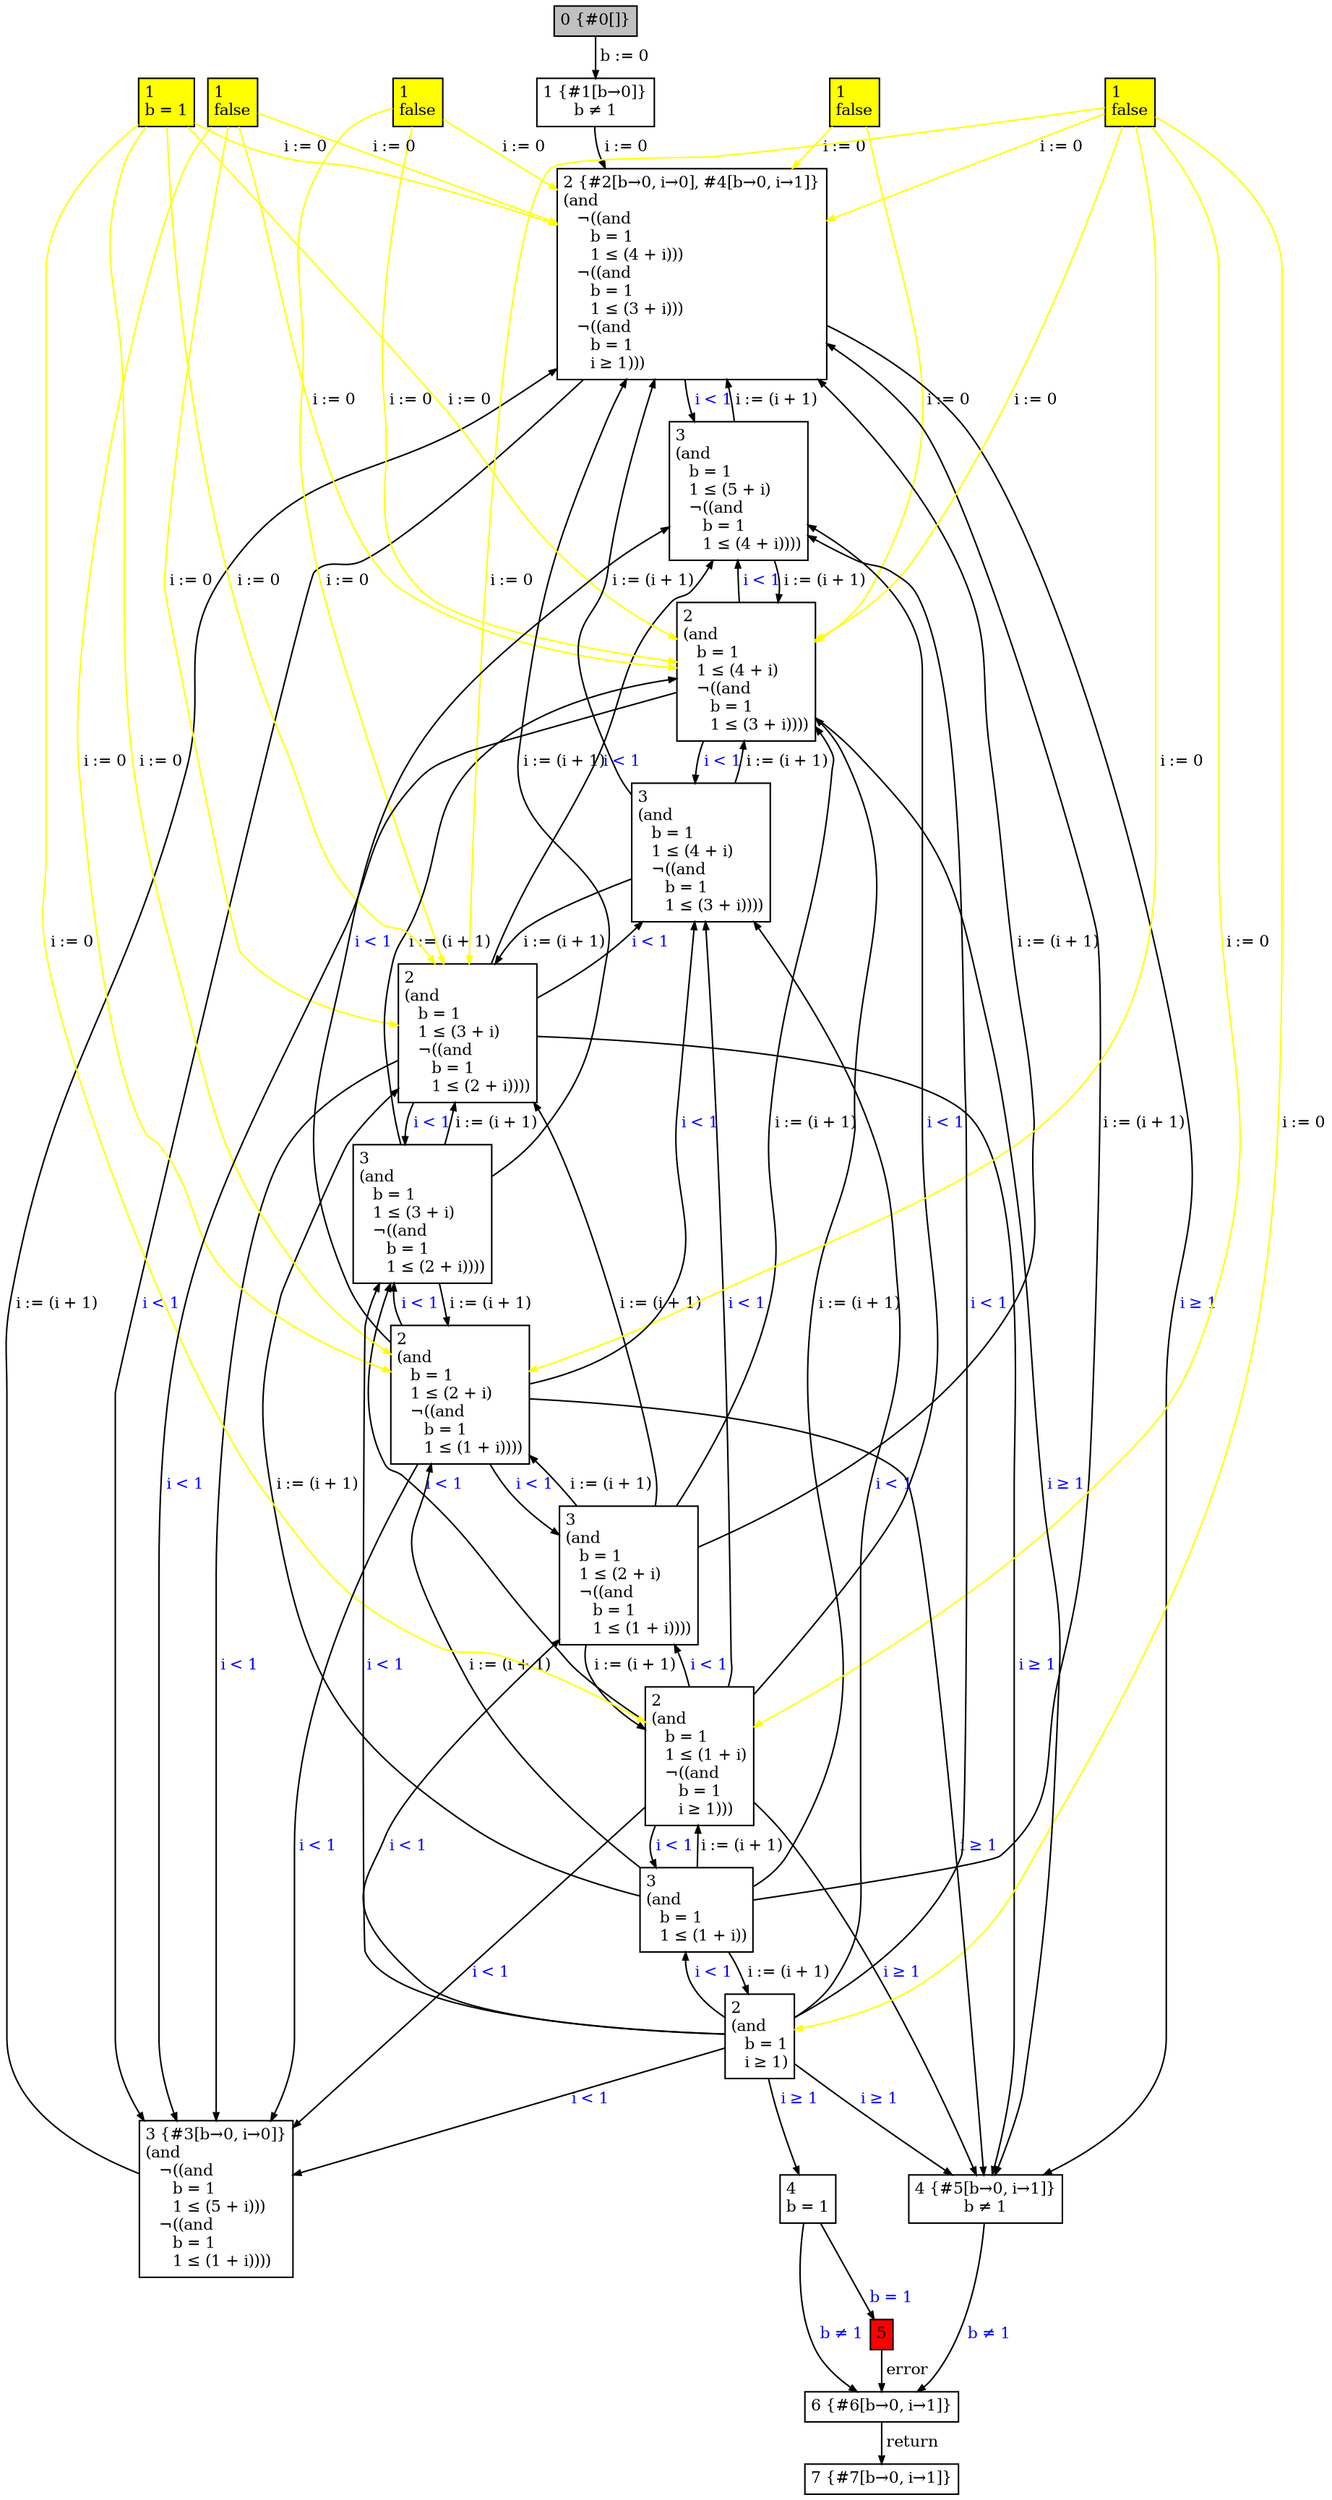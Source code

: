 digraph {
	ranksep=0.10
	nodesep=0.12
	node[fontsize=10.5,shape=box,height=0.02,width=0.02,margin="0.05,0.05"]
	edge[fontsize=10.5,arrowsize=0.5]

	0 [label="0 {#0[]}",style=filled,fillcolor=gray]
	1 [label="1\lfalse",style=filled,fillcolor=yellow]
	2 [label="2\l(and\l   b = 1\l   1 ≤ (1 + i)\l   &not;((and\l      b = 1\l      i ≥ 1)))\l"]
	3 [label="1 {#1[b→0]}\lb ≠ 1"]
	4 [label="2\l(and\l   b = 1\l   1 ≤ (3 + i)\l   &not;((and\l      b = 1\l      1 ≤ (2 + i))))\l"]
	5 [label="3 {#3[b→0, i→0]}\l(and\l   &not;((and\l      b = 1\l      1 ≤ (5 + i)))\l   &not;((and\l      b = 1\l      1 ≤ (1 + i))))\l"]
	6 [label="2 {#2[b→0, i→0], #4[b→0, i→1]}\l(and\l   &not;((and\l      b = 1\l      1 ≤ (4 + i)))\l   &not;((and\l      b = 1\l      1 ≤ (3 + i)))\l   &not;((and\l      b = 1\l      i ≥ 1)))\l"]
	7 [label="7 {#7[b→0, i→1]}"]
	8 [label="3\l(and\l   b = 1\l   1 ≤ (5 + i)\l   &not;((and\l      b = 1\l      1 ≤ (4 + i))))\l"]
	9 [label="3\l(and\l   b = 1\l   1 ≤ (1 + i))\l"]
	10 [label="6 {#6[b→0, i→1]}"]
	11 [label="3\l(and\l   b = 1\l   1 ≤ (2 + i)\l   &not;((and\l      b = 1\l      1 ≤ (1 + i))))\l"]
	12 [label="1\lfalse",style=filled,fillcolor=yellow]
	13 [label="4\lb = 1"]
	14 [label="1\lfalse",style=filled,fillcolor=yellow]
	15 [label="3\l(and\l   b = 1\l   1 ≤ (3 + i)\l   &not;((and\l      b = 1\l      1 ≤ (2 + i))))\l"]
	16 [label="1\lb = 1",style=filled,fillcolor=yellow]
	17 [label="1\lfalse",style=filled,fillcolor=yellow]
	18 [label="3\l(and\l   b = 1\l   1 ≤ (4 + i)\l   &not;((and\l      b = 1\l      1 ≤ (3 + i))))\l"]
	19 [label="2\l(and\l   b = 1\l   1 ≤ (4 + i)\l   &not;((and\l      b = 1\l      1 ≤ (3 + i))))\l"]
	20 [label="4 {#5[b→0, i→1]}\lb ≠ 1"]
	21 [label="5",style=filled,fillcolor=red]
	22 [label="2\l(and\l   b = 1\l   1 ≤ (2 + i)\l   &not;((and\l      b = 1\l      1 ≤ (1 + i))))\l"]
	23 [label="2\l(and\l   b = 1\l   i ≥ 1)\l"]


	2->11[label=" i < 1",fontcolor="#0000FF"]
	2->5[label=" i < 1",fontcolor="#0000FF"]
	23->20[label=" i ≥ 1",fontcolor="#0000FF"]
	12->6[label=" i := 0", color=yellow]
	17->19[label=" i := 0", color=yellow]
	16->2[label=" i := 0", color=yellow]
	14->6[label=" i := 0", color=yellow]
	21->10[label=" error"]
	22->11[label=" i < 1",fontcolor="#0000FF"]
	2->18[label=" i < 1",fontcolor="#0000FF"]
	23->15[label=" i < 1",fontcolor="#0000FF"]
	0->3[label=" b := 0"]
	9->4[label=" i := (i + 1)"]
	11->4[label=" i := (i + 1)"]
	9->2[label=" i := (i + 1)"]
	22->20[label=" i ≥ 1",fontcolor="#0000FF"]
	16->22[label=" i := 0", color=yellow]
	23->13[label=" i ≥ 1",fontcolor="#0000FF"]
	2->15[label=" i < 1",fontcolor="#0000FF"]
	20->10[label=" b ≠ 1",fontcolor="#0000FF"]
	16->6[label=" i := 0", color=yellow]
	16->19[label=" i := 0", color=yellow]
	19->5[label=" i < 1",fontcolor="#0000FF"]
	11->19[label=" i := (i + 1)"]
	14->4[label=" i := 0", color=yellow]
	2->8[label=" i < 1",fontcolor="#0000FF"]
	9->23[label=" i := (i + 1)"]
	23->8[label=" i < 1",fontcolor="#0000FF"]
	4->15[label=" i < 1",fontcolor="#0000FF"]
	15->6[label=" i := (i + 1)"]
	6->8[label=" i < 1",fontcolor="#0000FF"]
	12->4[label=" i := 0", color=yellow]
	23->9[label=" i < 1",fontcolor="#0000FF"]
	4->18[label=" i < 1",fontcolor="#0000FF"]
	17->22[label=" i := 0", color=yellow]
	16->4[label=" i := 0", color=yellow]
	18->6[label=" i := (i + 1)"]
	14->22[label=" i := 0", color=yellow]
	5->6[label=" i := (i + 1)"]
	19->8[label=" i < 1",fontcolor="#0000FF"]
	10->7[label=" return"]
	6->5[label=" i < 1",fontcolor="#0000FF"]
	17->2[label=" i := 0", color=yellow]
	19->18[label=" i < 1",fontcolor="#0000FF"]
	8->19[label=" i := (i + 1)"]
	18->19[label=" i := (i + 1)"]
	23->5[label=" i < 1",fontcolor="#0000FF"]
	17->23[label=" i := 0", color=yellow]
	13->10[label=" b ≠ 1",fontcolor="#0000FF"]
	2->20[label=" i ≥ 1",fontcolor="#0000FF"]
	1->19[label=" i := 0", color=yellow]
	12->19[label=" i := 0", color=yellow]
	22->5[label=" i < 1",fontcolor="#0000FF"]
	15->22[label=" i := (i + 1)"]
	4->20[label=" i ≥ 1",fontcolor="#0000FF"]
	2->9[label=" i < 1",fontcolor="#0000FF"]
	9->19[label=" i := (i + 1)"]
	14->19[label=" i := 0", color=yellow]
	19->20[label=" i ≥ 1",fontcolor="#0000FF"]
	22->15[label=" i < 1",fontcolor="#0000FF"]
	17->6[label=" i := 0", color=yellow]
	11->2[label=" i := (i + 1)"]
	15->4[label=" i := (i + 1)"]
	18->4[label=" i := (i + 1)"]
	23->18[label=" i < 1",fontcolor="#0000FF"]
	13->21[label=" b = 1",fontcolor="#0000FF"]
	8->6[label=" i := (i + 1)"]
	1->6[label=" i := 0", color=yellow]
	6->20[label=" i ≥ 1",fontcolor="#0000FF"]
	4->5[label=" i < 1",fontcolor="#0000FF"]
	17->4[label=" i := 0", color=yellow]
	11->6[label=" i := (i + 1)"]
	9->6[label=" i := (i + 1)"]
	22->8[label=" i < 1",fontcolor="#0000FF"]
	15->19[label=" i := (i + 1)"]
	4->8[label=" i < 1",fontcolor="#0000FF"]
	3->6[label=" i := 0"]
	22->18[label=" i < 1",fontcolor="#0000FF"]
	23->11[label=" i < 1",fontcolor="#0000FF"]
	9->22[label=" i := (i + 1)"]
	11->22[label=" i := (i + 1)"]
}
